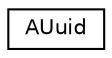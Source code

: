 digraph "Graphical Class Hierarchy"
{
 // LATEX_PDF_SIZE
  edge [fontname="Helvetica",fontsize="10",labelfontname="Helvetica",labelfontsize="10"];
  node [fontname="Helvetica",fontsize="10",shape=record];
  rankdir="LR";
  Node0 [label="AUuid",height=0.2,width=0.4,color="black", fillcolor="white", style="filled",URL="$classAUuid.html",tooltip="Implements universally unique identifier (UUID)"];
}
